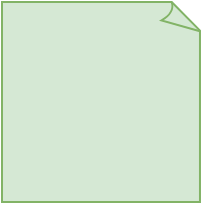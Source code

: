 <mxfile version="13.8.3" type="github">
  <diagram id="1pa6wYkWjh_nkZDFkwck" name="Page-1">
    <mxGraphModel dx="642" dy="265" grid="1" gridSize="10" guides="1" tooltips="1" connect="1" arrows="1" fold="1" page="1" pageScale="1" pageWidth="1169" pageHeight="827" math="0" shadow="0">
      <root>
        <mxCell id="0" />
        <mxCell id="1" parent="0" />
        <mxCell id="r_Ez-MHLXR1tE7TCJvgH-2" value="" style="whiteSpace=wrap;html=1;shape=mxgraph.basic.document;fillColor=#d5e8d4;strokeColor=#82b366;" parent="1" vertex="1">
          <mxGeometry x="190" y="120" width="100" height="100" as="geometry" />
        </mxCell>
      </root>
    </mxGraphModel>
  </diagram>
</mxfile>
